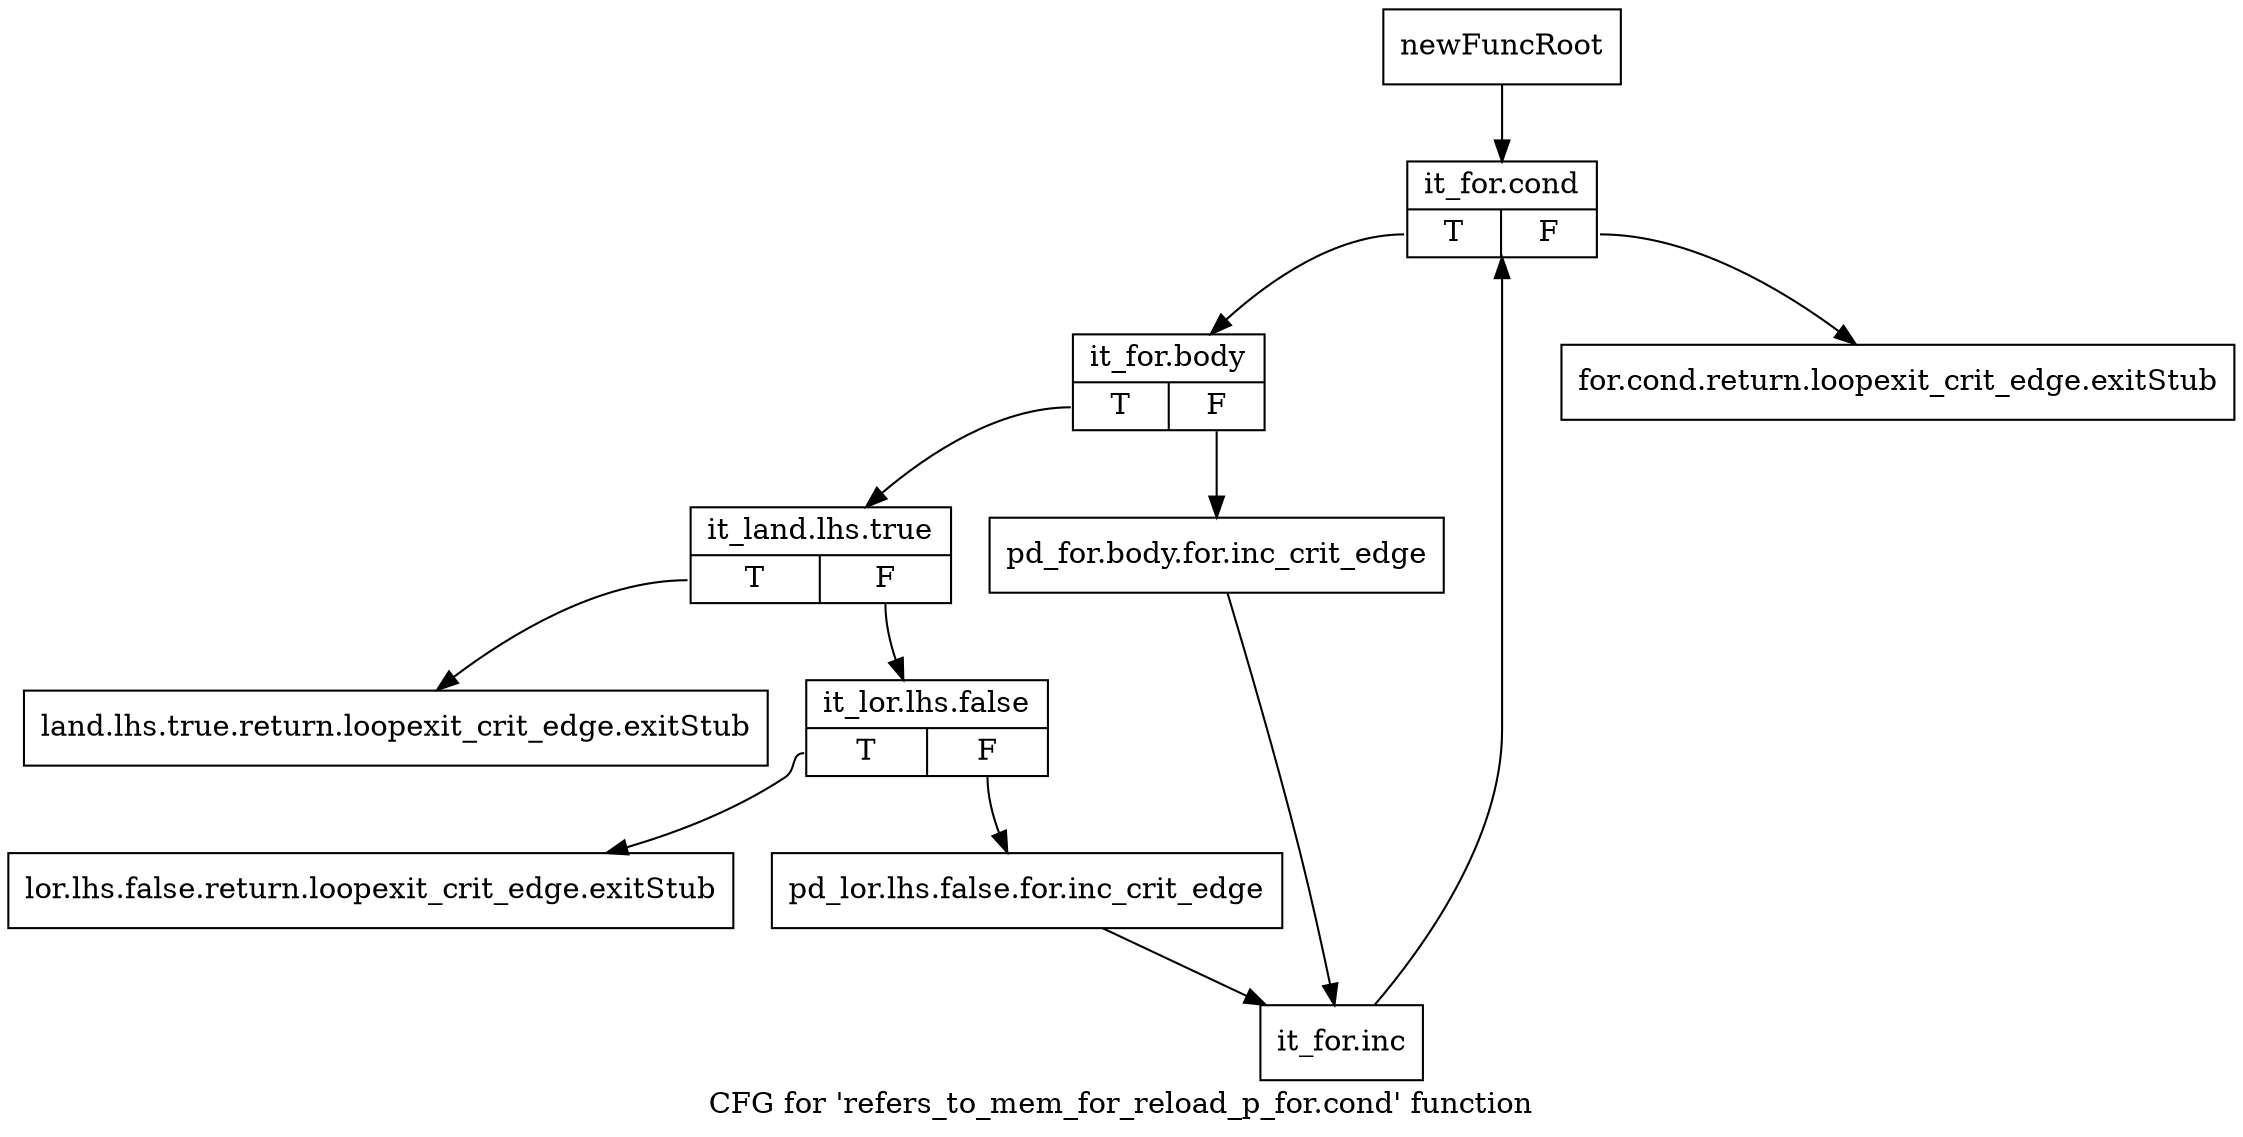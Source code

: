 digraph "CFG for 'refers_to_mem_for_reload_p_for.cond' function" {
	label="CFG for 'refers_to_mem_for_reload_p_for.cond' function";

	Node0xbce07f0 [shape=record,label="{newFuncRoot}"];
	Node0xbce07f0 -> Node0xbce0930;
	Node0xbce0840 [shape=record,label="{for.cond.return.loopexit_crit_edge.exitStub}"];
	Node0xbce0890 [shape=record,label="{land.lhs.true.return.loopexit_crit_edge.exitStub}"];
	Node0xbce08e0 [shape=record,label="{lor.lhs.false.return.loopexit_crit_edge.exitStub}"];
	Node0xbce0930 [shape=record,label="{it_for.cond|{<s0>T|<s1>F}}"];
	Node0xbce0930:s0 -> Node0xbce0980;
	Node0xbce0930:s1 -> Node0xbce0840;
	Node0xbce0980 [shape=record,label="{it_for.body|{<s0>T|<s1>F}}"];
	Node0xbce0980:s0 -> Node0xbce0a20;
	Node0xbce0980:s1 -> Node0xbce09d0;
	Node0xbce09d0 [shape=record,label="{pd_for.body.for.inc_crit_edge}"];
	Node0xbce09d0 -> Node0xbce0b10;
	Node0xbce0a20 [shape=record,label="{it_land.lhs.true|{<s0>T|<s1>F}}"];
	Node0xbce0a20:s0 -> Node0xbce0890;
	Node0xbce0a20:s1 -> Node0xbce0a70;
	Node0xbce0a70 [shape=record,label="{it_lor.lhs.false|{<s0>T|<s1>F}}"];
	Node0xbce0a70:s0 -> Node0xbce08e0;
	Node0xbce0a70:s1 -> Node0xbce0ac0;
	Node0xbce0ac0 [shape=record,label="{pd_lor.lhs.false.for.inc_crit_edge}"];
	Node0xbce0ac0 -> Node0xbce0b10;
	Node0xbce0b10 [shape=record,label="{it_for.inc}"];
	Node0xbce0b10 -> Node0xbce0930;
}
